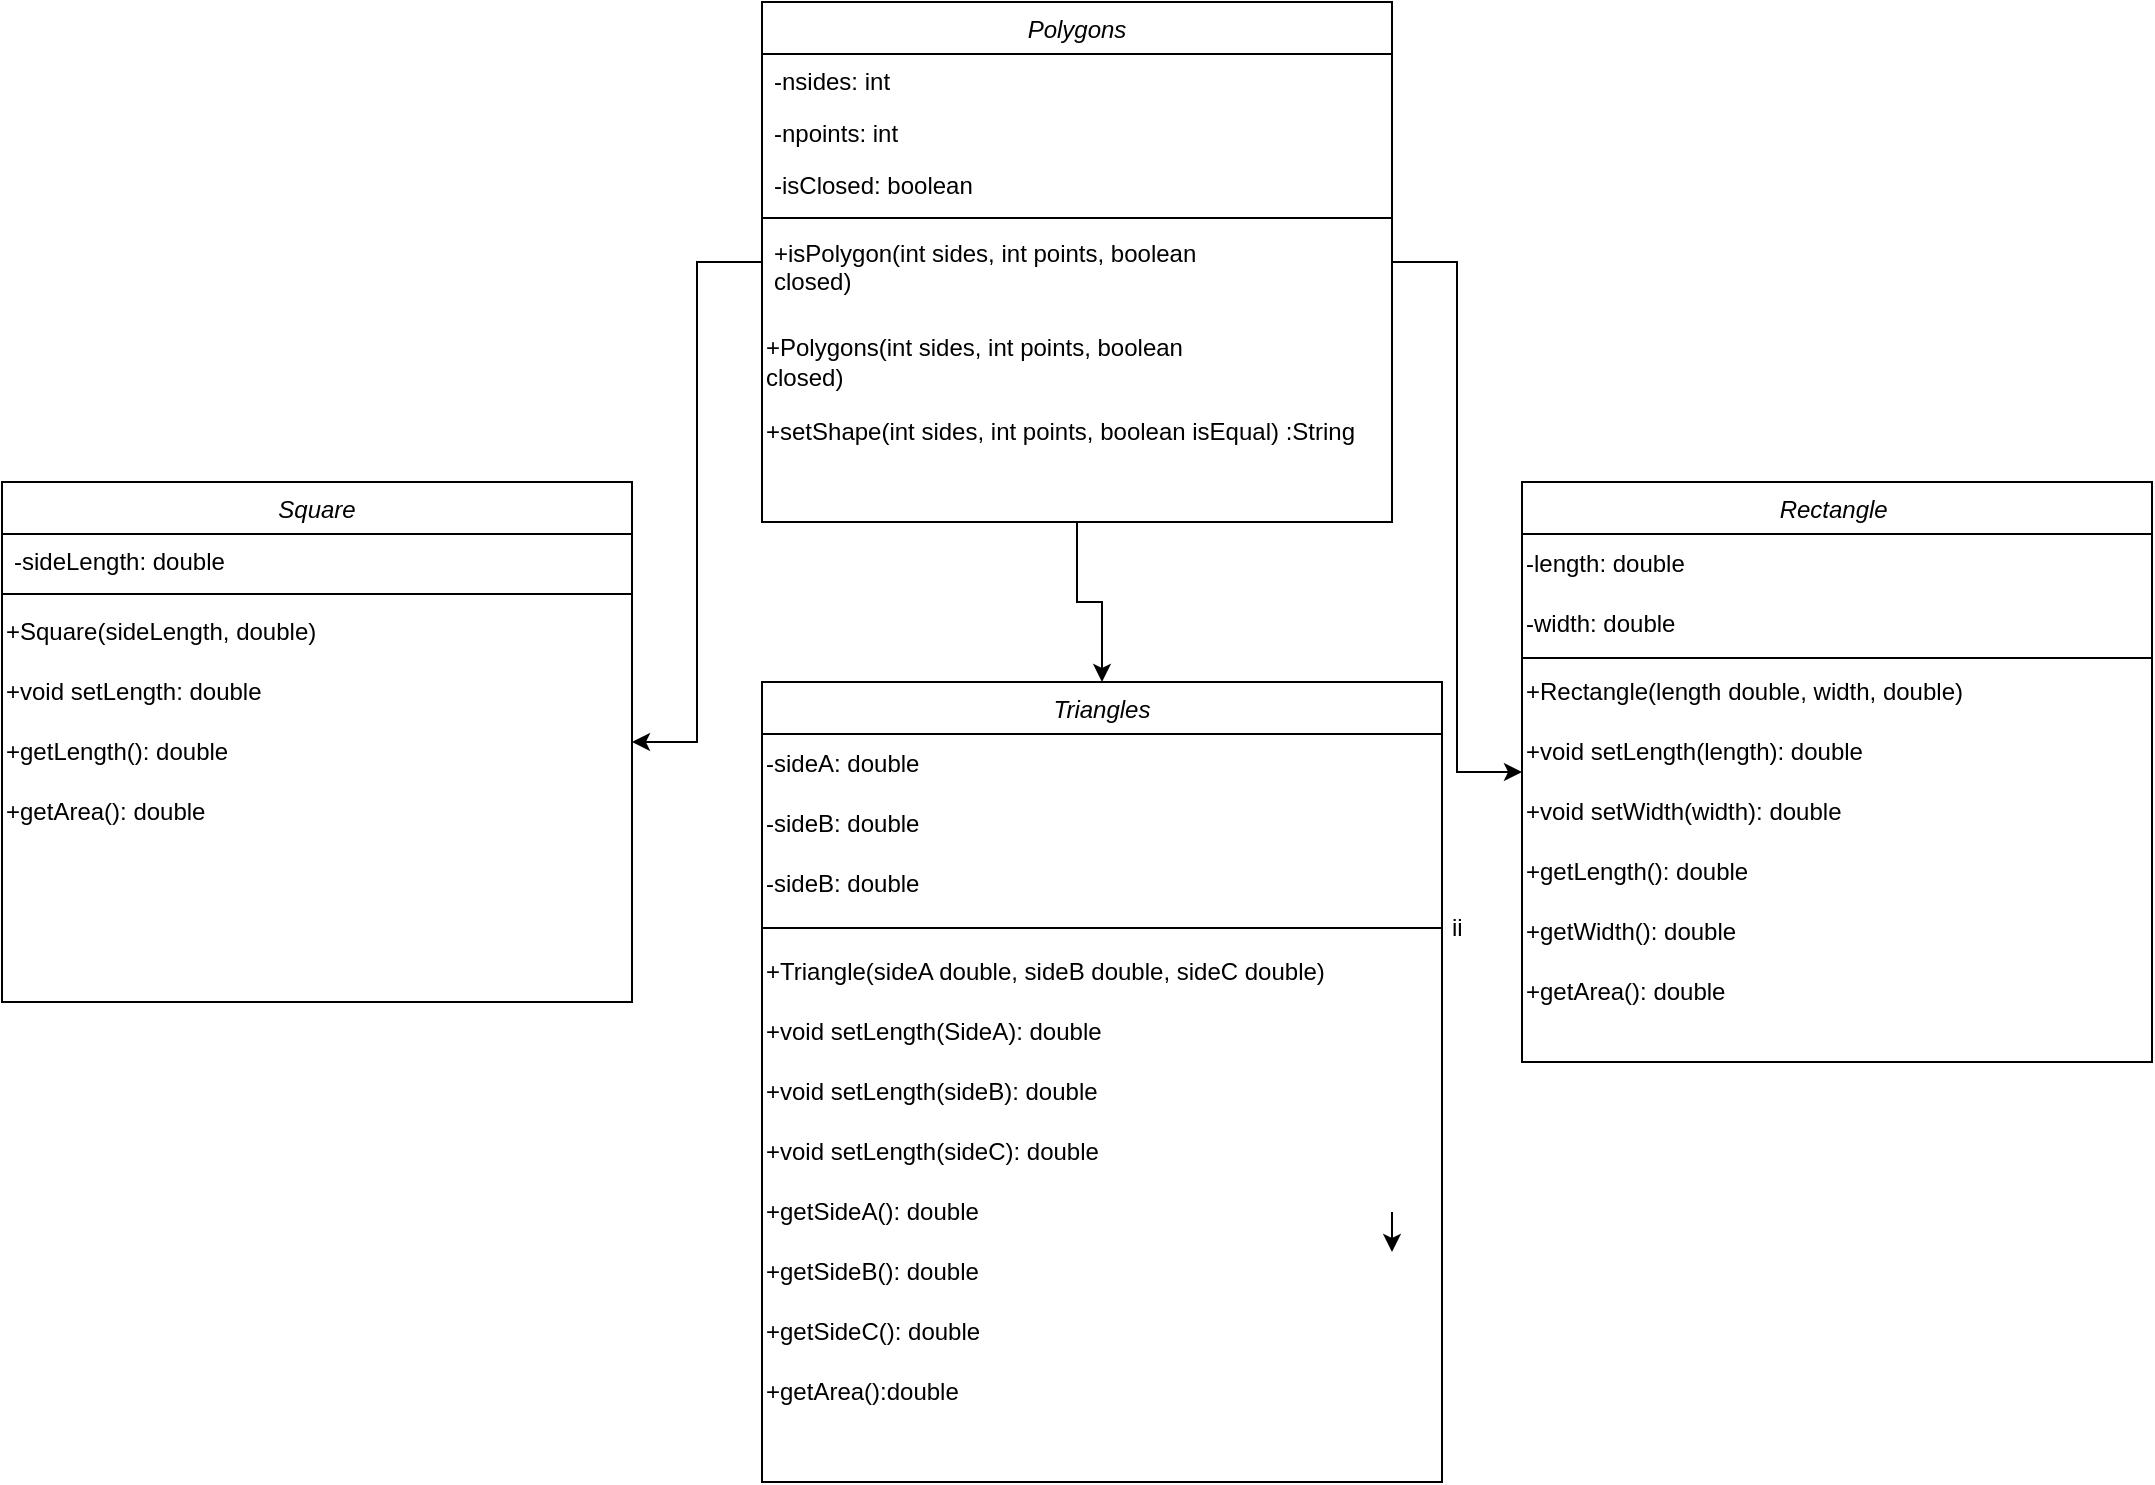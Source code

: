 <mxfile version="22.0.8" type="github">
  <diagram id="C5RBs43oDa-KdzZeNtuy" name="Page-1">
    <mxGraphModel dx="2261" dy="768" grid="1" gridSize="10" guides="1" tooltips="1" connect="1" arrows="1" fold="1" page="1" pageScale="1" pageWidth="827" pageHeight="1169" math="0" shadow="0">
      <root>
        <mxCell id="WIyWlLk6GJQsqaUBKTNV-0" />
        <mxCell id="WIyWlLk6GJQsqaUBKTNV-1" parent="WIyWlLk6GJQsqaUBKTNV-0" />
        <mxCell id="453SNKtxIY8DV9hTg-n_-10" value="" style="edgeStyle=orthogonalEdgeStyle;rounded=0;orthogonalLoop=1;jettySize=auto;html=1;" parent="WIyWlLk6GJQsqaUBKTNV-1" source="zkfFHV4jXpPFQw0GAbJ--0" target="453SNKtxIY8DV9hTg-n_-2" edge="1">
          <mxGeometry relative="1" as="geometry" />
        </mxCell>
        <mxCell id="453SNKtxIY8DV9hTg-n_-23" value="" style="edgeStyle=orthogonalEdgeStyle;rounded=0;orthogonalLoop=1;jettySize=auto;html=1;" parent="WIyWlLk6GJQsqaUBKTNV-1" source="zkfFHV4jXpPFQw0GAbJ--0" target="453SNKtxIY8DV9hTg-n_-15" edge="1">
          <mxGeometry relative="1" as="geometry" />
        </mxCell>
        <mxCell id="453SNKtxIY8DV9hTg-n_-32" value="" style="edgeStyle=orthogonalEdgeStyle;rounded=0;orthogonalLoop=1;jettySize=auto;html=1;" parent="WIyWlLk6GJQsqaUBKTNV-1" source="zkfFHV4jXpPFQw0GAbJ--0" target="453SNKtxIY8DV9hTg-n_-24" edge="1">
          <mxGeometry relative="1" as="geometry" />
        </mxCell>
        <mxCell id="zkfFHV4jXpPFQw0GAbJ--0" value="Polygons" style="swimlane;fontStyle=2;align=center;verticalAlign=top;childLayout=stackLayout;horizontal=1;startSize=26;horizontalStack=0;resizeParent=1;resizeLast=0;collapsible=1;marginBottom=0;rounded=0;shadow=0;strokeWidth=1;" parent="WIyWlLk6GJQsqaUBKTNV-1" vertex="1">
          <mxGeometry x="180" y="110" width="315" height="260" as="geometry">
            <mxRectangle x="230" y="140" width="160" height="26" as="alternateBounds" />
          </mxGeometry>
        </mxCell>
        <mxCell id="zkfFHV4jXpPFQw0GAbJ--1" value="-nsides: int" style="text;align=left;verticalAlign=top;spacingLeft=4;spacingRight=4;overflow=hidden;rotatable=0;points=[[0,0.5],[1,0.5]];portConstraint=eastwest;" parent="zkfFHV4jXpPFQw0GAbJ--0" vertex="1">
          <mxGeometry y="26" width="315" height="26" as="geometry" />
        </mxCell>
        <mxCell id="zkfFHV4jXpPFQw0GAbJ--2" value="-npoints: int" style="text;align=left;verticalAlign=top;spacingLeft=4;spacingRight=4;overflow=hidden;rotatable=0;points=[[0,0.5],[1,0.5]];portConstraint=eastwest;rounded=0;shadow=0;html=0;" parent="zkfFHV4jXpPFQw0GAbJ--0" vertex="1">
          <mxGeometry y="52" width="315" height="26" as="geometry" />
        </mxCell>
        <mxCell id="zkfFHV4jXpPFQw0GAbJ--3" value="-isClosed: boolean" style="text;align=left;verticalAlign=top;spacingLeft=4;spacingRight=4;overflow=hidden;rotatable=0;points=[[0,0.5],[1,0.5]];portConstraint=eastwest;rounded=0;shadow=0;html=0;" parent="zkfFHV4jXpPFQw0GAbJ--0" vertex="1">
          <mxGeometry y="78" width="315" height="26" as="geometry" />
        </mxCell>
        <mxCell id="zkfFHV4jXpPFQw0GAbJ--4" value="" style="line;html=1;strokeWidth=1;align=left;verticalAlign=middle;spacingTop=-1;spacingLeft=3;spacingRight=3;rotatable=0;labelPosition=right;points=[];portConstraint=eastwest;" parent="zkfFHV4jXpPFQw0GAbJ--0" vertex="1">
          <mxGeometry y="104" width="315" height="8" as="geometry" />
        </mxCell>
        <mxCell id="zkfFHV4jXpPFQw0GAbJ--5" value="+isPolygon(int sides, int points, boolean &#xa;closed)" style="text;align=left;verticalAlign=top;spacingLeft=4;spacingRight=4;overflow=hidden;rotatable=0;points=[[0,0.5],[1,0.5]];portConstraint=eastwest;" parent="zkfFHV4jXpPFQw0GAbJ--0" vertex="1">
          <mxGeometry y="112" width="315" height="48" as="geometry" />
        </mxCell>
        <mxCell id="453SNKtxIY8DV9hTg-n_-0" value="&lt;div style=&quot;&quot;&gt;&lt;span style=&quot;background-color: initial;&quot;&gt;+Polygons(int sides, int points, boolean&amp;nbsp;&lt;/span&gt;&lt;/div&gt;closed)" style="text;html=1;align=left;verticalAlign=middle;resizable=0;points=[];autosize=1;strokeColor=none;fillColor=none;" parent="zkfFHV4jXpPFQw0GAbJ--0" vertex="1">
          <mxGeometry y="160" width="315" height="40" as="geometry" />
        </mxCell>
        <mxCell id="453SNKtxIY8DV9hTg-n_-1" value="+setShape(int sides, int points, boolean isEqual) :String" style="text;html=1;align=left;verticalAlign=middle;resizable=0;points=[];autosize=1;strokeColor=none;fillColor=none;" parent="zkfFHV4jXpPFQw0GAbJ--0" vertex="1">
          <mxGeometry y="200" width="315" height="30" as="geometry" />
        </mxCell>
        <mxCell id="453SNKtxIY8DV9hTg-n_-2" value="Rectangle " style="swimlane;fontStyle=2;align=center;verticalAlign=top;childLayout=stackLayout;horizontal=1;startSize=26;horizontalStack=0;resizeParent=1;resizeLast=0;collapsible=1;marginBottom=0;rounded=0;shadow=0;strokeWidth=1;" parent="WIyWlLk6GJQsqaUBKTNV-1" vertex="1">
          <mxGeometry x="560" y="350" width="315" height="290" as="geometry">
            <mxRectangle x="230" y="140" width="160" height="26" as="alternateBounds" />
          </mxGeometry>
        </mxCell>
        <mxCell id="453SNKtxIY8DV9hTg-n_-8" value="-length: double&amp;nbsp;&lt;br&gt;&lt;div style=&quot;&quot;&gt;&lt;/div&gt;" style="text;html=1;align=left;verticalAlign=middle;resizable=0;points=[];autosize=1;strokeColor=none;fillColor=none;" parent="453SNKtxIY8DV9hTg-n_-2" vertex="1">
          <mxGeometry y="26" width="315" height="30" as="geometry" />
        </mxCell>
        <mxCell id="453SNKtxIY8DV9hTg-n_-34" value="-width: double" style="text;html=1;align=left;verticalAlign=middle;resizable=0;points=[];autosize=1;strokeColor=none;fillColor=none;" parent="453SNKtxIY8DV9hTg-n_-2" vertex="1">
          <mxGeometry y="56" width="315" height="30" as="geometry" />
        </mxCell>
        <mxCell id="453SNKtxIY8DV9hTg-n_-6" value="" style="line;html=1;strokeWidth=1;align=left;verticalAlign=middle;spacingTop=-1;spacingLeft=3;spacingRight=3;rotatable=0;labelPosition=right;points=[];portConstraint=eastwest;" parent="453SNKtxIY8DV9hTg-n_-2" vertex="1">
          <mxGeometry y="86" width="315" height="4" as="geometry" />
        </mxCell>
        <mxCell id="kH-M2oWEsx230pL1G7Bz-0" value="+Rectangle(length double, width, double)" style="text;html=1;align=left;verticalAlign=middle;resizable=0;points=[];autosize=1;strokeColor=none;fillColor=none;" vertex="1" parent="453SNKtxIY8DV9hTg-n_-2">
          <mxGeometry y="90" width="315" height="30" as="geometry" />
        </mxCell>
        <mxCell id="kH-M2oWEsx230pL1G7Bz-1" value="+void setLength(length): double" style="text;html=1;align=left;verticalAlign=middle;resizable=0;points=[];autosize=1;strokeColor=none;fillColor=none;" vertex="1" parent="453SNKtxIY8DV9hTg-n_-2">
          <mxGeometry y="120" width="315" height="30" as="geometry" />
        </mxCell>
        <mxCell id="kH-M2oWEsx230pL1G7Bz-2" value="+void setWidth(width): double" style="text;html=1;align=left;verticalAlign=middle;resizable=0;points=[];autosize=1;strokeColor=none;fillColor=none;" vertex="1" parent="453SNKtxIY8DV9hTg-n_-2">
          <mxGeometry y="150" width="315" height="30" as="geometry" />
        </mxCell>
        <mxCell id="kH-M2oWEsx230pL1G7Bz-3" value="+getLength(): double" style="text;html=1;align=left;verticalAlign=middle;resizable=0;points=[];autosize=1;strokeColor=none;fillColor=none;" vertex="1" parent="453SNKtxIY8DV9hTg-n_-2">
          <mxGeometry y="180" width="315" height="30" as="geometry" />
        </mxCell>
        <mxCell id="kH-M2oWEsx230pL1G7Bz-4" value="+getWidth(): double" style="text;html=1;align=left;verticalAlign=middle;resizable=0;points=[];autosize=1;strokeColor=none;fillColor=none;" vertex="1" parent="453SNKtxIY8DV9hTg-n_-2">
          <mxGeometry y="210" width="315" height="30" as="geometry" />
        </mxCell>
        <mxCell id="kH-M2oWEsx230pL1G7Bz-5" value="+getArea(): double" style="text;html=1;align=left;verticalAlign=middle;resizable=0;points=[];autosize=1;strokeColor=none;fillColor=none;" vertex="1" parent="453SNKtxIY8DV9hTg-n_-2">
          <mxGeometry y="240" width="315" height="30" as="geometry" />
        </mxCell>
        <mxCell id="453SNKtxIY8DV9hTg-n_-15" value="Square" style="swimlane;fontStyle=2;align=center;verticalAlign=top;childLayout=stackLayout;horizontal=1;startSize=26;horizontalStack=0;resizeParent=1;resizeLast=0;collapsible=1;marginBottom=0;rounded=0;shadow=0;strokeWidth=1;" parent="WIyWlLk6GJQsqaUBKTNV-1" vertex="1">
          <mxGeometry x="-200" y="350" width="315" height="260" as="geometry">
            <mxRectangle x="230" y="140" width="160" height="26" as="alternateBounds" />
          </mxGeometry>
        </mxCell>
        <mxCell id="453SNKtxIY8DV9hTg-n_-16" value="-sideLength: double" style="text;align=left;verticalAlign=top;spacingLeft=4;spacingRight=4;overflow=hidden;rotatable=0;points=[[0,0.5],[1,0.5]];portConstraint=eastwest;" parent="453SNKtxIY8DV9hTg-n_-15" vertex="1">
          <mxGeometry y="26" width="315" height="26" as="geometry" />
        </mxCell>
        <mxCell id="453SNKtxIY8DV9hTg-n_-19" value="" style="line;html=1;strokeWidth=1;align=left;verticalAlign=middle;spacingTop=-1;spacingLeft=3;spacingRight=3;rotatable=0;labelPosition=right;points=[];portConstraint=eastwest;" parent="453SNKtxIY8DV9hTg-n_-15" vertex="1">
          <mxGeometry y="52" width="315" height="8" as="geometry" />
        </mxCell>
        <mxCell id="453SNKtxIY8DV9hTg-n_-21" value="+Square(sideLength, double)&lt;div style=&quot;&quot;&gt;&lt;/div&gt;" style="text;html=1;align=left;verticalAlign=middle;resizable=0;points=[];autosize=1;strokeColor=none;fillColor=none;" parent="453SNKtxIY8DV9hTg-n_-15" vertex="1">
          <mxGeometry y="60" width="315" height="30" as="geometry" />
        </mxCell>
        <mxCell id="kH-M2oWEsx230pL1G7Bz-20" value="+void setLength: double" style="text;html=1;align=left;verticalAlign=middle;resizable=0;points=[];autosize=1;strokeColor=none;fillColor=none;" vertex="1" parent="453SNKtxIY8DV9hTg-n_-15">
          <mxGeometry y="90" width="315" height="30" as="geometry" />
        </mxCell>
        <mxCell id="kH-M2oWEsx230pL1G7Bz-21" value="+getLength(): double" style="text;html=1;align=left;verticalAlign=middle;resizable=0;points=[];autosize=1;strokeColor=none;fillColor=none;" vertex="1" parent="453SNKtxIY8DV9hTg-n_-15">
          <mxGeometry y="120" width="315" height="30" as="geometry" />
        </mxCell>
        <mxCell id="kH-M2oWEsx230pL1G7Bz-22" value="+getArea(): double" style="text;html=1;align=left;verticalAlign=middle;resizable=0;points=[];autosize=1;strokeColor=none;fillColor=none;" vertex="1" parent="453SNKtxIY8DV9hTg-n_-15">
          <mxGeometry y="150" width="315" height="30" as="geometry" />
        </mxCell>
        <mxCell id="453SNKtxIY8DV9hTg-n_-24" value="Triangles" style="swimlane;fontStyle=2;align=center;verticalAlign=top;childLayout=stackLayout;horizontal=1;startSize=26;horizontalStack=0;resizeParent=1;resizeLast=0;collapsible=1;marginBottom=0;rounded=0;shadow=0;strokeWidth=1;" parent="WIyWlLk6GJQsqaUBKTNV-1" vertex="1">
          <mxGeometry x="180" y="450" width="340" height="400" as="geometry">
            <mxRectangle x="230" y="140" width="160" height="26" as="alternateBounds" />
          </mxGeometry>
        </mxCell>
        <mxCell id="453SNKtxIY8DV9hTg-n_-33" value="-sideA: double" style="text;html=1;align=left;verticalAlign=middle;resizable=0;points=[];autosize=1;strokeColor=none;fillColor=none;" parent="453SNKtxIY8DV9hTg-n_-24" vertex="1">
          <mxGeometry y="26" width="340" height="30" as="geometry" />
        </mxCell>
        <mxCell id="kH-M2oWEsx230pL1G7Bz-6" value="-sideB: double" style="text;html=1;align=left;verticalAlign=middle;resizable=0;points=[];autosize=1;strokeColor=none;fillColor=none;" vertex="1" parent="453SNKtxIY8DV9hTg-n_-24">
          <mxGeometry y="56" width="340" height="30" as="geometry" />
        </mxCell>
        <mxCell id="kH-M2oWEsx230pL1G7Bz-7" value="-sideB: double" style="text;html=1;align=left;verticalAlign=middle;resizable=0;points=[];autosize=1;strokeColor=none;fillColor=none;" vertex="1" parent="453SNKtxIY8DV9hTg-n_-24">
          <mxGeometry y="86" width="340" height="30" as="geometry" />
        </mxCell>
        <mxCell id="453SNKtxIY8DV9hTg-n_-28" value="ii" style="line;html=1;strokeWidth=1;align=left;verticalAlign=middle;spacingTop=-1;spacingLeft=3;spacingRight=3;rotatable=0;labelPosition=right;points=[];portConstraint=eastwest;" parent="453SNKtxIY8DV9hTg-n_-24" vertex="1">
          <mxGeometry y="116" width="340" height="14" as="geometry" />
        </mxCell>
        <mxCell id="453SNKtxIY8DV9hTg-n_-30" value="+Triangle(sideA double, sideB double, sideC double)&lt;div style=&quot;&quot;&gt;&lt;/div&gt;" style="text;html=1;align=left;verticalAlign=middle;resizable=0;points=[];autosize=1;strokeColor=none;fillColor=none;" parent="453SNKtxIY8DV9hTg-n_-24" vertex="1">
          <mxGeometry y="130" width="340" height="30" as="geometry" />
        </mxCell>
        <mxCell id="kH-M2oWEsx230pL1G7Bz-9" style="edgeStyle=orthogonalEdgeStyle;rounded=0;orthogonalLoop=1;jettySize=auto;html=1;" edge="1" parent="453SNKtxIY8DV9hTg-n_-24">
          <mxGeometry relative="1" as="geometry">
            <mxPoint x="315" y="265" as="sourcePoint" />
            <mxPoint x="315" y="285" as="targetPoint" />
          </mxGeometry>
        </mxCell>
        <mxCell id="kH-M2oWEsx230pL1G7Bz-13" value="+void setLength(SideA): double" style="text;html=1;align=left;verticalAlign=middle;resizable=0;points=[];autosize=1;strokeColor=none;fillColor=none;" vertex="1" parent="453SNKtxIY8DV9hTg-n_-24">
          <mxGeometry y="160" width="340" height="30" as="geometry" />
        </mxCell>
        <mxCell id="kH-M2oWEsx230pL1G7Bz-14" value="+void setLength(sideB): double" style="text;html=1;align=left;verticalAlign=middle;resizable=0;points=[];autosize=1;strokeColor=none;fillColor=none;" vertex="1" parent="453SNKtxIY8DV9hTg-n_-24">
          <mxGeometry y="190" width="340" height="30" as="geometry" />
        </mxCell>
        <mxCell id="kH-M2oWEsx230pL1G7Bz-15" value="+void setLength(sideC): double" style="text;html=1;align=left;verticalAlign=middle;resizable=0;points=[];autosize=1;strokeColor=none;fillColor=none;" vertex="1" parent="453SNKtxIY8DV9hTg-n_-24">
          <mxGeometry y="220" width="340" height="30" as="geometry" />
        </mxCell>
        <mxCell id="kH-M2oWEsx230pL1G7Bz-16" value="+getSideA(): double" style="text;html=1;align=left;verticalAlign=middle;resizable=0;points=[];autosize=1;strokeColor=none;fillColor=none;" vertex="1" parent="453SNKtxIY8DV9hTg-n_-24">
          <mxGeometry y="250" width="340" height="30" as="geometry" />
        </mxCell>
        <mxCell id="kH-M2oWEsx230pL1G7Bz-17" value="+getSideB(): double" style="text;html=1;align=left;verticalAlign=middle;resizable=0;points=[];autosize=1;strokeColor=none;fillColor=none;" vertex="1" parent="453SNKtxIY8DV9hTg-n_-24">
          <mxGeometry y="280" width="340" height="30" as="geometry" />
        </mxCell>
        <mxCell id="kH-M2oWEsx230pL1G7Bz-18" value="+getSideC(): double" style="text;html=1;align=left;verticalAlign=middle;resizable=0;points=[];autosize=1;strokeColor=none;fillColor=none;" vertex="1" parent="453SNKtxIY8DV9hTg-n_-24">
          <mxGeometry y="310" width="340" height="30" as="geometry" />
        </mxCell>
        <mxCell id="kH-M2oWEsx230pL1G7Bz-19" value="+getArea():double" style="text;html=1;align=left;verticalAlign=middle;resizable=0;points=[];autosize=1;strokeColor=none;fillColor=none;" vertex="1" parent="453SNKtxIY8DV9hTg-n_-24">
          <mxGeometry y="340" width="340" height="30" as="geometry" />
        </mxCell>
      </root>
    </mxGraphModel>
  </diagram>
</mxfile>
